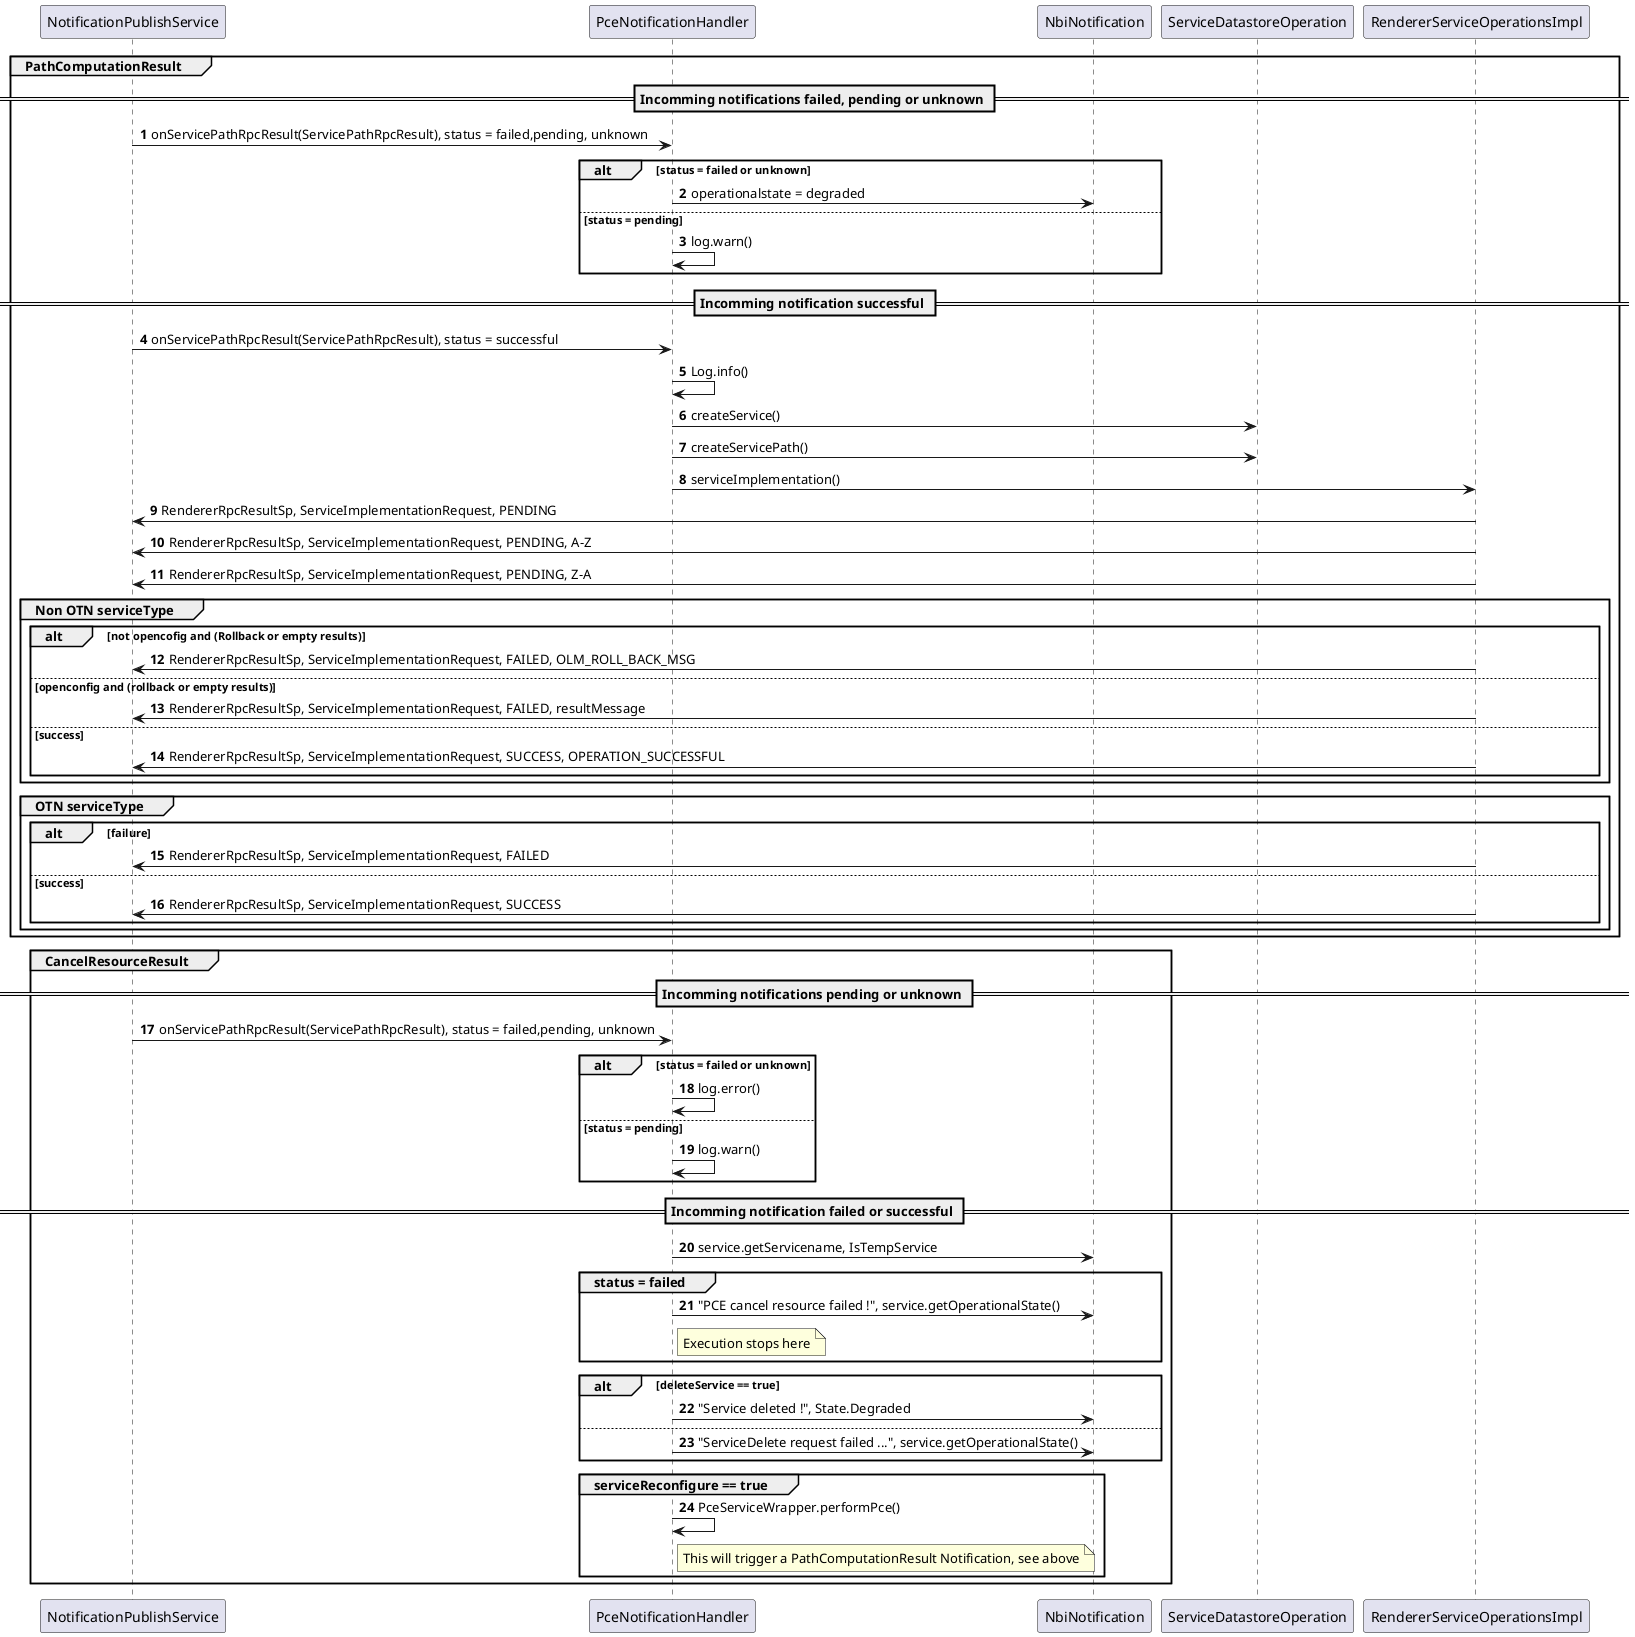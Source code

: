 @startuml
'https://plantuml.com/sequence-diagram

autonumber

group PathComputationResult
    == Incomming notifications failed, pending or unknown ==
    NotificationPublishService -> PceNotificationHandler: onServicePathRpcResult(ServicePathRpcResult), status = failed,pending, unknown
    alt status = failed or unknown
        PceNotificationHandler -> NbiNotification: operationalstate = degraded
    else status = pending
        PceNotificationHandler -> PceNotificationHandler: log.warn()
    end
    == Incomming notification successful ==
    NotificationPublishService -> PceNotificationHandler: onServicePathRpcResult(ServicePathRpcResult), status = successful
    PceNotificationHandler -> PceNotificationHandler: Log.info()
    PceNotificationHandler -> ServiceDatastoreOperation: createService()
    PceNotificationHandler -> ServiceDatastoreOperation: createServicePath()
    PceNotificationHandler -> RendererServiceOperationsImpl: serviceImplementation()
    RendererServiceOperationsImpl -> NotificationPublishService: RendererRpcResultSp, ServiceImplementationRequest, PENDING

    RendererServiceOperationsImpl -> NotificationPublishService: RendererRpcResultSp, ServiceImplementationRequest, PENDING, A-Z
    RendererServiceOperationsImpl -> NotificationPublishService: RendererRpcResultSp, ServiceImplementationRequest, PENDING, Z-A

    group Non OTN serviceType
        alt  not opencofig and (Rollback or empty results)
            RendererServiceOperationsImpl -> NotificationPublishService: RendererRpcResultSp, ServiceImplementationRequest, FAILED, OLM_ROLL_BACK_MSG
        else openconfig and (rollback or empty results)
            RendererServiceOperationsImpl -> NotificationPublishService: RendererRpcResultSp, ServiceImplementationRequest, FAILED, resultMessage
        else success
            RendererServiceOperationsImpl -> NotificationPublishService: RendererRpcResultSp, ServiceImplementationRequest, SUCCESS, OPERATION_SUCCESSFUL
        end

    end group

    group OTN serviceType
        alt failure
            RendererServiceOperationsImpl -> NotificationPublishService: RendererRpcResultSp, ServiceImplementationRequest, FAILED
        else success
            RendererServiceOperationsImpl -> NotificationPublishService: RendererRpcResultSp, ServiceImplementationRequest, SUCCESS
        end

    end group

end group

group CancelResourceResult
    == Incomming notifications pending or unknown ==
    NotificationPublishService -> PceNotificationHandler: onServicePathRpcResult(ServicePathRpcResult), status = failed,pending, unknown
    alt status = failed or unknown
        PceNotificationHandler -> PceNotificationHandler: log.error()
    else status = pending
        PceNotificationHandler -> PceNotificationHandler: log.warn()
    end
    == Incomming notification failed or successful ==
    PceNotificationHandler -> NbiNotification: service.getServicename, IsTempService
    group status = failed
        PceNotificationHandler -> NbiNotification: "PCE cancel resource failed !", service.getOperationalState()
        note right of PceNotificationHandler: Execution stops here
    end group
    alt deleteService == true
        PceNotificationHandler -> NbiNotification: "Service deleted !", State.Degraded
    else
        PceNotificationHandler -> NbiNotification: "ServiceDelete request failed ...", service.getOperationalState()
    end

    group serviceReconfigure == true
        PceNotificationHandler -> PceNotificationHandler: PceServiceWrapper.performPce()
        note right of PceNotificationHandler: This will trigger a PathComputationResult Notification, see above
    end group

end group

@enduml
